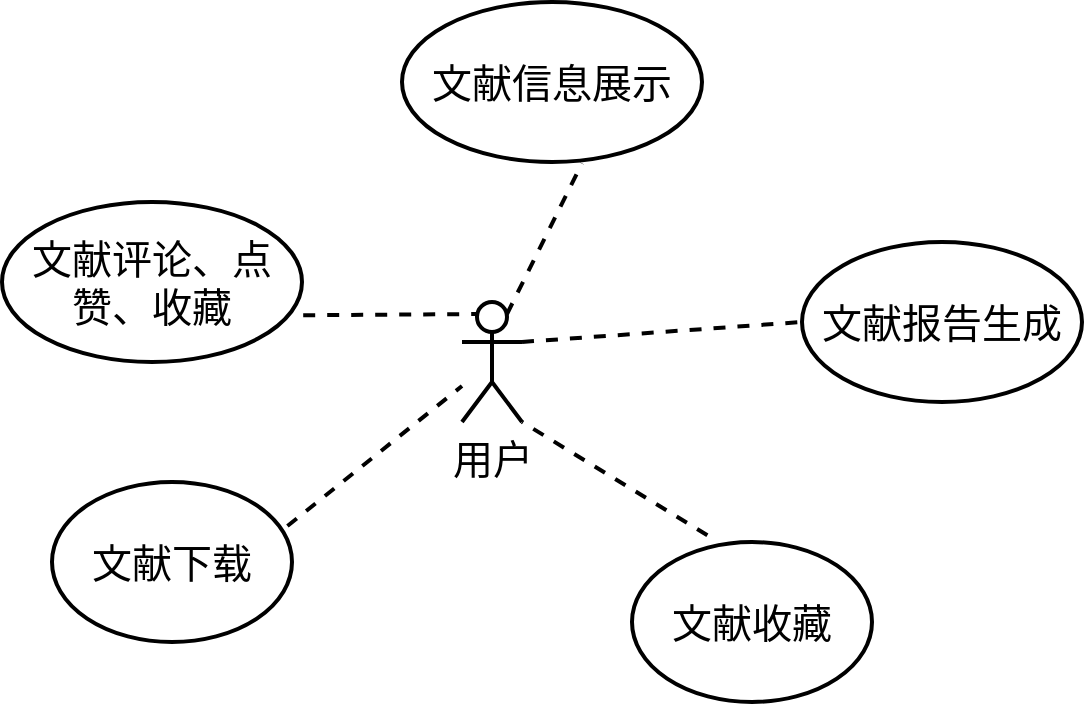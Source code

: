 <mxfile version="24.1.0" type="github">
  <diagram name="Page-1" id="c4acf3e9-155e-7222-9cf6-157b1a14988f">
    <mxGraphModel dx="946" dy="673" grid="1" gridSize="10" guides="1" tooltips="1" connect="1" arrows="1" fold="1" page="1" pageScale="1" pageWidth="850" pageHeight="1100" background="none" math="0" shadow="0">
      <root>
        <mxCell id="0" />
        <mxCell id="1" parent="0" />
        <mxCell id="R6XvgT6NmIigiPFIgZfC-1" value="用户" style="shape=umlActor;verticalLabelPosition=bottom;verticalAlign=top;html=1;outlineConnect=0;strokeWidth=2;fontSize=20;" vertex="1" parent="1">
          <mxGeometry x="340" y="260" width="30" height="60" as="geometry" />
        </mxCell>
        <mxCell id="R6XvgT6NmIigiPFIgZfC-3" value="文献信息展示" style="ellipse;whiteSpace=wrap;html=1;strokeWidth=2;fontSize=20;" vertex="1" parent="1">
          <mxGeometry x="310" y="110" width="150" height="80" as="geometry" />
        </mxCell>
        <mxCell id="R6XvgT6NmIigiPFIgZfC-4" value="文献报告生成" style="ellipse;whiteSpace=wrap;html=1;strokeWidth=2;fontSize=20;" vertex="1" parent="1">
          <mxGeometry x="510" y="230" width="140" height="80" as="geometry" />
        </mxCell>
        <mxCell id="R6XvgT6NmIigiPFIgZfC-6" value="文献收藏" style="ellipse;whiteSpace=wrap;html=1;strokeWidth=2;fontSize=20;" vertex="1" parent="1">
          <mxGeometry x="425" y="380" width="120" height="80" as="geometry" />
        </mxCell>
        <mxCell id="R6XvgT6NmIigiPFIgZfC-7" value="文献下载" style="ellipse;whiteSpace=wrap;html=1;strokeWidth=2;fontSize=20;" vertex="1" parent="1">
          <mxGeometry x="135" y="350" width="120" height="80" as="geometry" />
        </mxCell>
        <mxCell id="R6XvgT6NmIigiPFIgZfC-8" value="文献评论、点赞、收藏" style="ellipse;whiteSpace=wrap;html=1;strokeWidth=2;fontSize=20;" vertex="1" parent="1">
          <mxGeometry x="110" y="210" width="150" height="80" as="geometry" />
        </mxCell>
        <mxCell id="R6XvgT6NmIigiPFIgZfC-9" value="" style="endArrow=none;dashed=1;html=1;rounded=0;exitX=0.981;exitY=0.275;exitDx=0;exitDy=0;exitPerimeter=0;fontSize=20;strokeWidth=2;" edge="1" parent="1" source="R6XvgT6NmIigiPFIgZfC-7" target="R6XvgT6NmIigiPFIgZfC-1">
          <mxGeometry width="50" height="50" relative="1" as="geometry">
            <mxPoint x="240" y="550" as="sourcePoint" />
            <mxPoint x="290" y="500" as="targetPoint" />
          </mxGeometry>
        </mxCell>
        <mxCell id="R6XvgT6NmIigiPFIgZfC-10" value="" style="endArrow=none;dashed=1;html=1;rounded=0;entryX=0.6;entryY=1.008;entryDx=0;entryDy=0;entryPerimeter=0;exitX=0.75;exitY=0.1;exitDx=0;exitDy=0;exitPerimeter=0;fontSize=20;strokeWidth=2;" edge="1" parent="1" source="R6XvgT6NmIigiPFIgZfC-1" target="R6XvgT6NmIigiPFIgZfC-3">
          <mxGeometry width="50" height="50" relative="1" as="geometry">
            <mxPoint x="420" y="280" as="sourcePoint" />
            <mxPoint x="470" y="230" as="targetPoint" />
          </mxGeometry>
        </mxCell>
        <mxCell id="R6XvgT6NmIigiPFIgZfC-12" value="" style="endArrow=none;dashed=1;html=1;rounded=0;entryX=0.25;entryY=0.1;entryDx=0;entryDy=0;entryPerimeter=0;exitX=1.004;exitY=0.708;exitDx=0;exitDy=0;exitPerimeter=0;fontSize=20;strokeWidth=2;" edge="1" parent="1" source="R6XvgT6NmIigiPFIgZfC-8" target="R6XvgT6NmIigiPFIgZfC-1">
          <mxGeometry width="50" height="50" relative="1" as="geometry">
            <mxPoint x="260" y="310" as="sourcePoint" />
            <mxPoint x="310" y="260" as="targetPoint" />
          </mxGeometry>
        </mxCell>
        <mxCell id="R6XvgT6NmIigiPFIgZfC-13" value="" style="endArrow=none;dashed=1;html=1;rounded=0;entryX=1;entryY=1;entryDx=0;entryDy=0;entryPerimeter=0;exitX=0.314;exitY=-0.042;exitDx=0;exitDy=0;exitPerimeter=0;fontSize=20;strokeWidth=2;" edge="1" parent="1" source="R6XvgT6NmIigiPFIgZfC-6" target="R6XvgT6NmIigiPFIgZfC-1">
          <mxGeometry width="50" height="50" relative="1" as="geometry">
            <mxPoint x="520" y="410" as="sourcePoint" />
            <mxPoint x="570" y="360" as="targetPoint" />
          </mxGeometry>
        </mxCell>
        <mxCell id="R6XvgT6NmIigiPFIgZfC-14" value="" style="endArrow=none;dashed=1;html=1;rounded=0;entryX=0;entryY=0.5;entryDx=0;entryDy=0;exitX=1;exitY=0.333;exitDx=0;exitDy=0;exitPerimeter=0;fontSize=20;strokeWidth=2;" edge="1" parent="1" source="R6XvgT6NmIigiPFIgZfC-1" target="R6XvgT6NmIigiPFIgZfC-4">
          <mxGeometry width="50" height="50" relative="1" as="geometry">
            <mxPoint x="410" y="350" as="sourcePoint" />
            <mxPoint x="460" y="300" as="targetPoint" />
          </mxGeometry>
        </mxCell>
      </root>
    </mxGraphModel>
  </diagram>
</mxfile>
